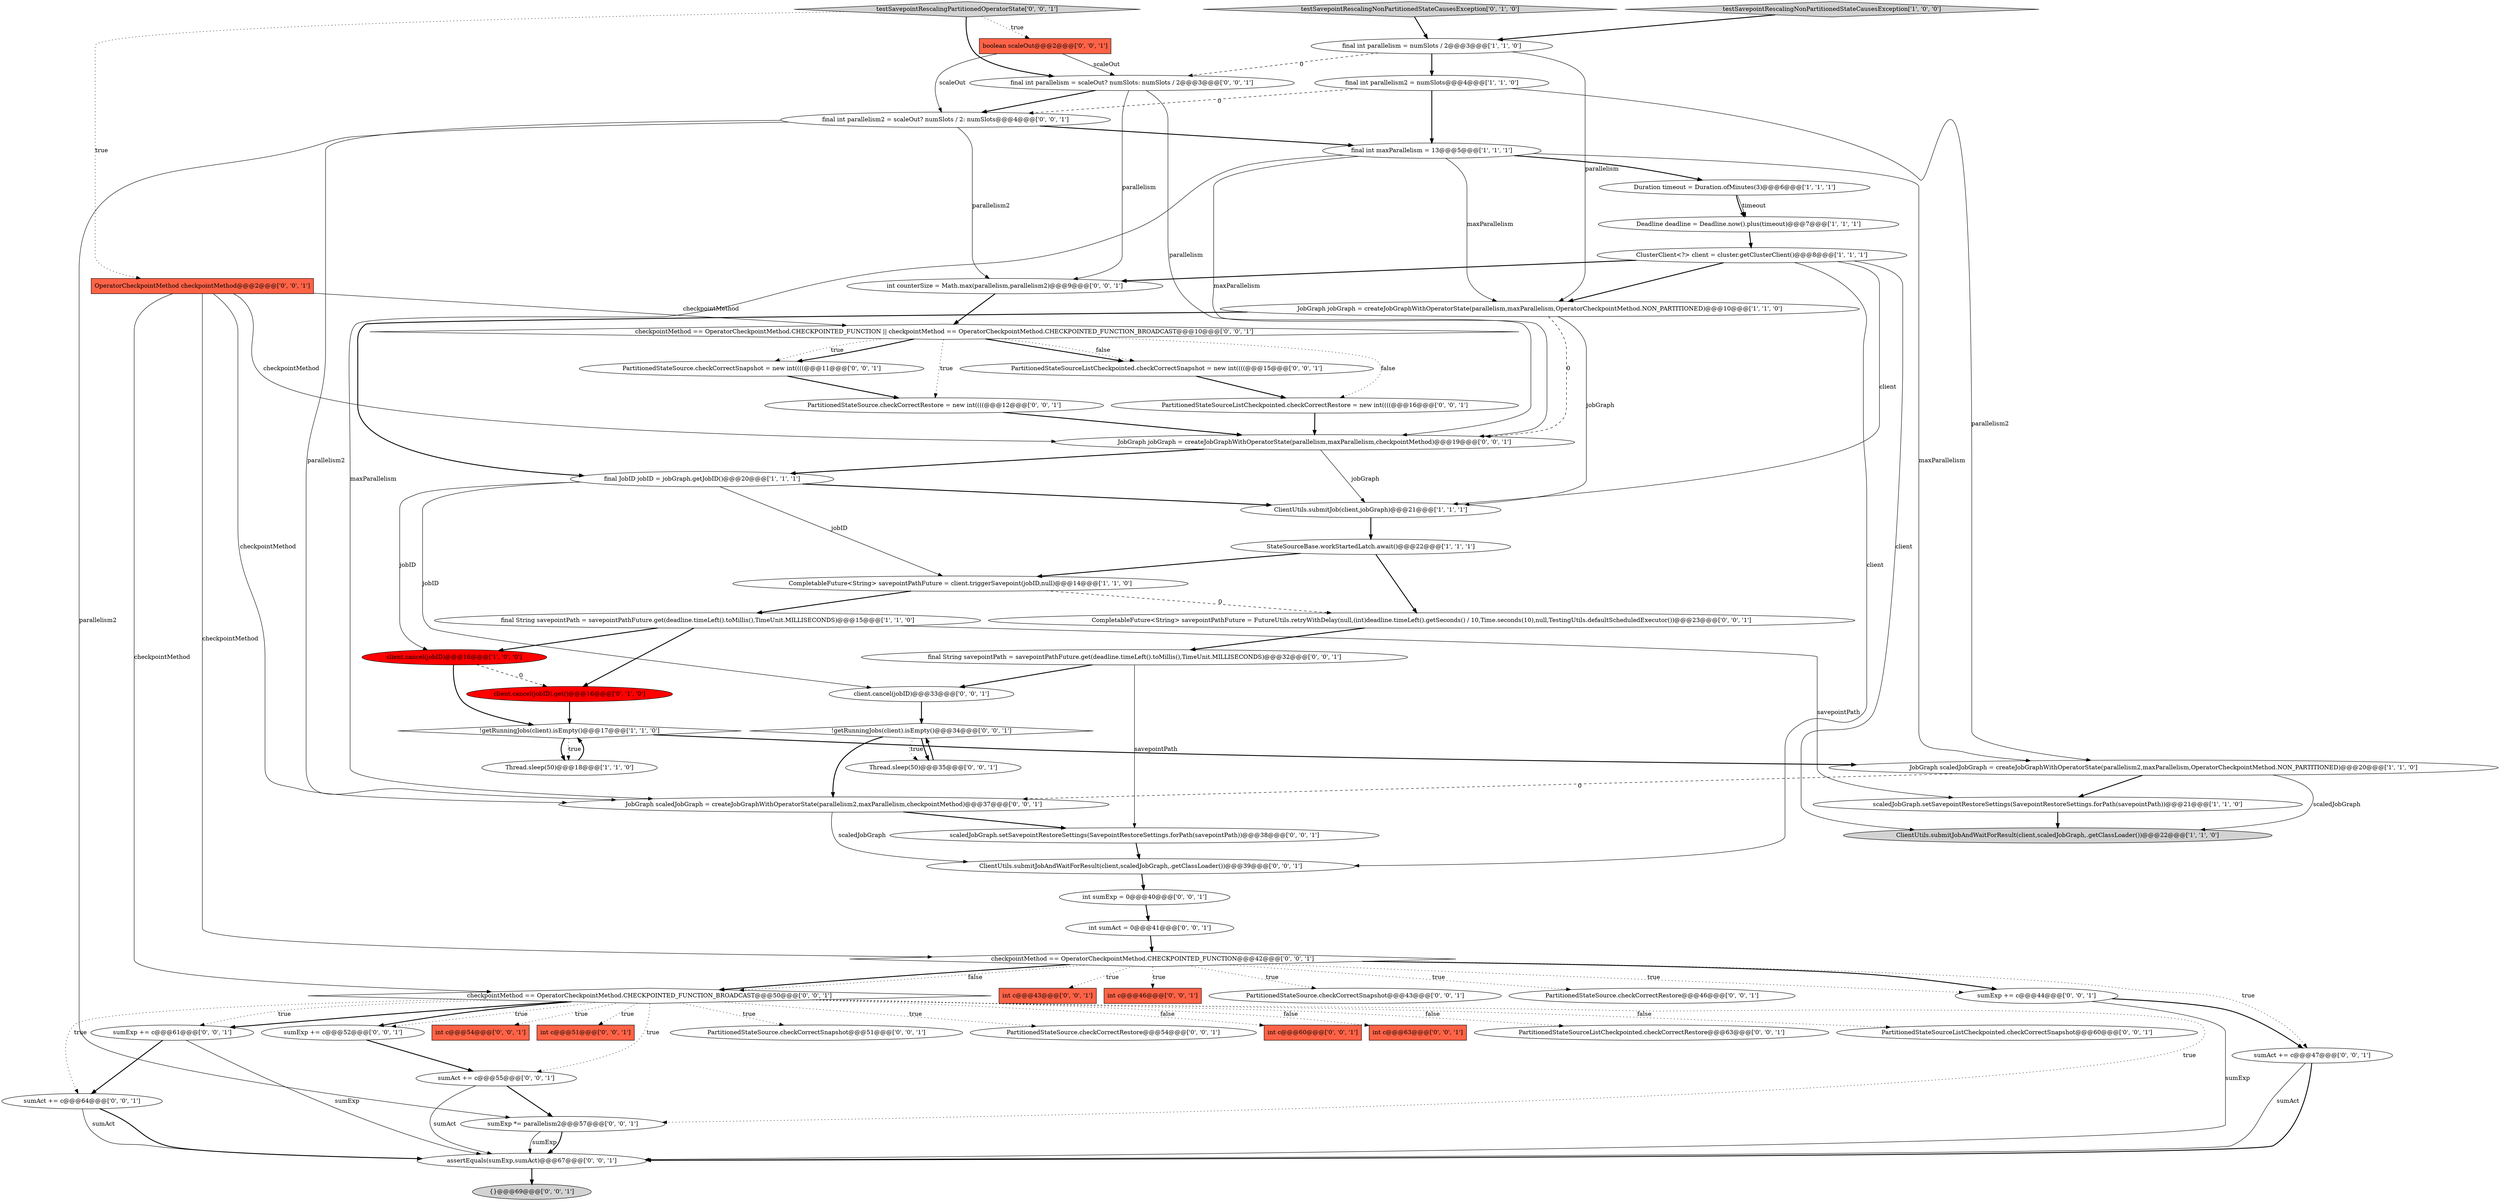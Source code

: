 digraph {
20 [style = filled, label = "client.cancel(jobID).get()@@@16@@@['0', '1', '0']", fillcolor = red, shape = ellipse image = "AAA1AAABBB2BBB"];
1 [style = filled, label = "Duration timeout = Duration.ofMinutes(3)@@@6@@@['1', '1', '1']", fillcolor = white, shape = ellipse image = "AAA0AAABBB1BBB"];
56 [style = filled, label = "PartitionedStateSourceListCheckpointed.checkCorrectSnapshot@@@60@@@['0', '0', '1']", fillcolor = white, shape = ellipse image = "AAA0AAABBB3BBB"];
65 [style = filled, label = "testSavepointRescalingPartitionedOperatorState['0', '0', '1']", fillcolor = lightgray, shape = diamond image = "AAA0AAABBB3BBB"];
61 [style = filled, label = "client.cancel(jobID)@@@33@@@['0', '0', '1']", fillcolor = white, shape = ellipse image = "AAA0AAABBB3BBB"];
15 [style = filled, label = "JobGraph scaledJobGraph = createJobGraphWithOperatorState(parallelism2,maxParallelism,OperatorCheckpointMethod.NON_PARTITIONED)@@@20@@@['1', '1', '0']", fillcolor = white, shape = ellipse image = "AAA0AAABBB1BBB"];
26 [style = filled, label = "{}@@@69@@@['0', '0', '1']", fillcolor = lightgray, shape = ellipse image = "AAA0AAABBB3BBB"];
9 [style = filled, label = "final int parallelism = numSlots / 2@@@3@@@['1', '1', '0']", fillcolor = white, shape = ellipse image = "AAA0AAABBB1BBB"];
28 [style = filled, label = "sumExp += c@@@61@@@['0', '0', '1']", fillcolor = white, shape = ellipse image = "AAA0AAABBB3BBB"];
52 [style = filled, label = "PartitionedStateSourceListCheckpointed.checkCorrectRestore = new int((((@@@16@@@['0', '0', '1']", fillcolor = white, shape = ellipse image = "AAA0AAABBB3BBB"];
21 [style = filled, label = "checkpointMethod == OperatorCheckpointMethod.CHECKPOINTED_FUNCTION@@@42@@@['0', '0', '1']", fillcolor = white, shape = diamond image = "AAA0AAABBB3BBB"];
5 [style = filled, label = "CompletableFuture<String> savepointPathFuture = client.triggerSavepoint(jobID,null)@@@14@@@['1', '1', '0']", fillcolor = white, shape = ellipse image = "AAA0AAABBB1BBB"];
14 [style = filled, label = "!getRunningJobs(client).isEmpty()@@@17@@@['1', '1', '0']", fillcolor = white, shape = diamond image = "AAA0AAABBB1BBB"];
17 [style = filled, label = "scaledJobGraph.setSavepointRestoreSettings(SavepointRestoreSettings.forPath(savepointPath))@@@21@@@['1', '1', '0']", fillcolor = white, shape = ellipse image = "AAA0AAABBB1BBB"];
53 [style = filled, label = "!getRunningJobs(client).isEmpty()@@@34@@@['0', '0', '1']", fillcolor = white, shape = diamond image = "AAA0AAABBB3BBB"];
63 [style = filled, label = "scaledJobGraph.setSavepointRestoreSettings(SavepointRestoreSettings.forPath(savepointPath))@@@38@@@['0', '0', '1']", fillcolor = white, shape = ellipse image = "AAA0AAABBB3BBB"];
48 [style = filled, label = "checkpointMethod == OperatorCheckpointMethod.CHECKPOINTED_FUNCTION_BROADCAST@@@50@@@['0', '0', '1']", fillcolor = white, shape = diamond image = "AAA0AAABBB3BBB"];
13 [style = filled, label = "JobGraph jobGraph = createJobGraphWithOperatorState(parallelism,maxParallelism,OperatorCheckpointMethod.NON_PARTITIONED)@@@10@@@['1', '1', '0']", fillcolor = white, shape = ellipse image = "AAA0AAABBB1BBB"];
40 [style = filled, label = "int c@@@43@@@['0', '0', '1']", fillcolor = tomato, shape = box image = "AAA0AAABBB3BBB"];
37 [style = filled, label = "int c@@@54@@@['0', '0', '1']", fillcolor = tomato, shape = box image = "AAA0AAABBB3BBB"];
60 [style = filled, label = "sumExp += c@@@52@@@['0', '0', '1']", fillcolor = white, shape = ellipse image = "AAA0AAABBB3BBB"];
19 [style = filled, label = "testSavepointRescalingNonPartitionedStateCausesException['0', '1', '0']", fillcolor = lightgray, shape = diamond image = "AAA0AAABBB2BBB"];
38 [style = filled, label = "int counterSize = Math.max(parallelism,parallelism2)@@@9@@@['0', '0', '1']", fillcolor = white, shape = ellipse image = "AAA0AAABBB3BBB"];
49 [style = filled, label = "int c@@@51@@@['0', '0', '1']", fillcolor = tomato, shape = box image = "AAA0AAABBB3BBB"];
32 [style = filled, label = "sumAct += c@@@47@@@['0', '0', '1']", fillcolor = white, shape = ellipse image = "AAA0AAABBB3BBB"];
24 [style = filled, label = "PartitionedStateSourceListCheckpointed.checkCorrectSnapshot = new int((((@@@15@@@['0', '0', '1']", fillcolor = white, shape = ellipse image = "AAA0AAABBB3BBB"];
23 [style = filled, label = "JobGraph scaledJobGraph = createJobGraphWithOperatorState(parallelism2,maxParallelism,checkpointMethod)@@@37@@@['0', '0', '1']", fillcolor = white, shape = ellipse image = "AAA0AAABBB3BBB"];
55 [style = filled, label = "PartitionedStateSource.checkCorrectSnapshot@@@51@@@['0', '0', '1']", fillcolor = white, shape = ellipse image = "AAA0AAABBB3BBB"];
27 [style = filled, label = "sumAct += c@@@64@@@['0', '0', '1']", fillcolor = white, shape = ellipse image = "AAA0AAABBB3BBB"];
44 [style = filled, label = "final int parallelism2 = scaleOut? numSlots / 2: numSlots@@@4@@@['0', '0', '1']", fillcolor = white, shape = ellipse image = "AAA0AAABBB3BBB"];
57 [style = filled, label = "checkpointMethod == OperatorCheckpointMethod.CHECKPOINTED_FUNCTION || checkpointMethod == OperatorCheckpointMethod.CHECKPOINTED_FUNCTION_BROADCAST@@@10@@@['0', '0', '1']", fillcolor = white, shape = diamond image = "AAA0AAABBB3BBB"];
7 [style = filled, label = "testSavepointRescalingNonPartitionedStateCausesException['1', '0', '0']", fillcolor = lightgray, shape = diamond image = "AAA0AAABBB1BBB"];
10 [style = filled, label = "final int maxParallelism = 13@@@5@@@['1', '1', '1']", fillcolor = white, shape = ellipse image = "AAA0AAABBB1BBB"];
36 [style = filled, label = "PartitionedStateSource.checkCorrectSnapshot = new int((((@@@11@@@['0', '0', '1']", fillcolor = white, shape = ellipse image = "AAA0AAABBB3BBB"];
45 [style = filled, label = "assertEquals(sumExp,sumAct)@@@67@@@['0', '0', '1']", fillcolor = white, shape = ellipse image = "AAA0AAABBB3BBB"];
22 [style = filled, label = "PartitionedStateSource.checkCorrectRestore@@@54@@@['0', '0', '1']", fillcolor = white, shape = ellipse image = "AAA0AAABBB3BBB"];
12 [style = filled, label = "StateSourceBase.workStartedLatch.await()@@@22@@@['1', '1', '1']", fillcolor = white, shape = ellipse image = "AAA0AAABBB1BBB"];
39 [style = filled, label = "CompletableFuture<String> savepointPathFuture = FutureUtils.retryWithDelay(null,(int)deadline.timeLeft().getSeconds() / 10,Time.seconds(10),null,TestingUtils.defaultScheduledExecutor())@@@23@@@['0', '0', '1']", fillcolor = white, shape = ellipse image = "AAA0AAABBB3BBB"];
62 [style = filled, label = "int c@@@46@@@['0', '0', '1']", fillcolor = tomato, shape = box image = "AAA0AAABBB3BBB"];
47 [style = filled, label = "OperatorCheckpointMethod checkpointMethod@@@2@@@['0', '0', '1']", fillcolor = tomato, shape = box image = "AAA0AAABBB3BBB"];
58 [style = filled, label = "sumExp *= parallelism2@@@57@@@['0', '0', '1']", fillcolor = white, shape = ellipse image = "AAA0AAABBB3BBB"];
25 [style = filled, label = "int c@@@60@@@['0', '0', '1']", fillcolor = tomato, shape = box image = "AAA0AAABBB3BBB"];
3 [style = filled, label = "final int parallelism2 = numSlots@@@4@@@['1', '1', '0']", fillcolor = white, shape = ellipse image = "AAA0AAABBB1BBB"];
0 [style = filled, label = "Deadline deadline = Deadline.now().plus(timeout)@@@7@@@['1', '1', '1']", fillcolor = white, shape = ellipse image = "AAA0AAABBB1BBB"];
8 [style = filled, label = "Thread.sleep(50)@@@18@@@['1', '1', '0']", fillcolor = white, shape = ellipse image = "AAA0AAABBB1BBB"];
42 [style = filled, label = "JobGraph jobGraph = createJobGraphWithOperatorState(parallelism,maxParallelism,checkpointMethod)@@@19@@@['0', '0', '1']", fillcolor = white, shape = ellipse image = "AAA0AAABBB3BBB"];
33 [style = filled, label = "PartitionedStateSource.checkCorrectRestore = new int((((@@@12@@@['0', '0', '1']", fillcolor = white, shape = ellipse image = "AAA0AAABBB3BBB"];
46 [style = filled, label = "PartitionedStateSource.checkCorrectSnapshot@@@43@@@['0', '0', '1']", fillcolor = white, shape = ellipse image = "AAA0AAABBB3BBB"];
41 [style = filled, label = "sumAct += c@@@55@@@['0', '0', '1']", fillcolor = white, shape = ellipse image = "AAA0AAABBB3BBB"];
54 [style = filled, label = "int sumExp = 0@@@40@@@['0', '0', '1']", fillcolor = white, shape = ellipse image = "AAA0AAABBB3BBB"];
30 [style = filled, label = "ClientUtils.submitJobAndWaitForResult(client,scaledJobGraph,.getClassLoader())@@@39@@@['0', '0', '1']", fillcolor = white, shape = ellipse image = "AAA0AAABBB3BBB"];
50 [style = filled, label = "boolean scaleOut@@@2@@@['0', '0', '1']", fillcolor = tomato, shape = box image = "AAA0AAABBB3BBB"];
64 [style = filled, label = "Thread.sleep(50)@@@35@@@['0', '0', '1']", fillcolor = white, shape = ellipse image = "AAA0AAABBB3BBB"];
2 [style = filled, label = "final JobID jobID = jobGraph.getJobID()@@@20@@@['1', '1', '1']", fillcolor = white, shape = ellipse image = "AAA0AAABBB1BBB"];
4 [style = filled, label = "ClusterClient<?> client = cluster.getClusterClient()@@@8@@@['1', '1', '1']", fillcolor = white, shape = ellipse image = "AAA0AAABBB1BBB"];
16 [style = filled, label = "ClientUtils.submitJob(client,jobGraph)@@@21@@@['1', '1', '1']", fillcolor = white, shape = ellipse image = "AAA0AAABBB1BBB"];
31 [style = filled, label = "sumExp += c@@@44@@@['0', '0', '1']", fillcolor = white, shape = ellipse image = "AAA0AAABBB3BBB"];
34 [style = filled, label = "int c@@@63@@@['0', '0', '1']", fillcolor = tomato, shape = box image = "AAA0AAABBB3BBB"];
6 [style = filled, label = "ClientUtils.submitJobAndWaitForResult(client,scaledJobGraph,.getClassLoader())@@@22@@@['1', '1', '0']", fillcolor = lightgray, shape = ellipse image = "AAA0AAABBB1BBB"];
35 [style = filled, label = "PartitionedStateSourceListCheckpointed.checkCorrectRestore@@@63@@@['0', '0', '1']", fillcolor = white, shape = ellipse image = "AAA0AAABBB3BBB"];
43 [style = filled, label = "final String savepointPath = savepointPathFuture.get(deadline.timeLeft().toMillis(),TimeUnit.MILLISECONDS)@@@32@@@['0', '0', '1']", fillcolor = white, shape = ellipse image = "AAA0AAABBB3BBB"];
51 [style = filled, label = "int sumAct = 0@@@41@@@['0', '0', '1']", fillcolor = white, shape = ellipse image = "AAA0AAABBB3BBB"];
59 [style = filled, label = "final int parallelism = scaleOut? numSlots: numSlots / 2@@@3@@@['0', '0', '1']", fillcolor = white, shape = ellipse image = "AAA0AAABBB3BBB"];
29 [style = filled, label = "PartitionedStateSource.checkCorrectRestore@@@46@@@['0', '0', '1']", fillcolor = white, shape = ellipse image = "AAA0AAABBB3BBB"];
11 [style = filled, label = "client.cancel(jobID)@@@16@@@['1', '0', '0']", fillcolor = red, shape = ellipse image = "AAA1AAABBB1BBB"];
18 [style = filled, label = "final String savepointPath = savepointPathFuture.get(deadline.timeLeft().toMillis(),TimeUnit.MILLISECONDS)@@@15@@@['1', '1', '0']", fillcolor = white, shape = ellipse image = "AAA0AAABBB1BBB"];
11->20 [style = dashed, label="0"];
12->5 [style = bold, label=""];
11->14 [style = bold, label=""];
4->6 [style = solid, label="client"];
4->16 [style = solid, label="client"];
10->15 [style = solid, label="maxParallelism"];
21->48 [style = bold, label=""];
64->53 [style = bold, label=""];
36->33 [style = bold, label=""];
15->6 [style = solid, label="scaledJobGraph"];
7->9 [style = bold, label=""];
15->17 [style = bold, label=""];
21->31 [style = bold, label=""];
4->30 [style = solid, label="client"];
50->44 [style = solid, label="scaleOut"];
19->9 [style = bold, label=""];
33->42 [style = bold, label=""];
65->50 [style = dotted, label="true"];
27->45 [style = bold, label=""];
50->59 [style = solid, label="scaleOut"];
41->58 [style = bold, label=""];
3->15 [style = solid, label="parallelism2"];
2->16 [style = bold, label=""];
13->42 [style = dashed, label="0"];
9->59 [style = dashed, label="0"];
4->38 [style = bold, label=""];
42->2 [style = bold, label=""];
57->36 [style = dotted, label="true"];
48->55 [style = dotted, label="true"];
42->16 [style = solid, label="jobGraph"];
21->29 [style = dotted, label="true"];
18->11 [style = bold, label=""];
51->21 [style = bold, label=""];
57->33 [style = dotted, label="true"];
48->28 [style = dotted, label="true"];
53->64 [style = dotted, label="true"];
20->14 [style = bold, label=""];
21->32 [style = dotted, label="true"];
5->39 [style = dashed, label="0"];
1->0 [style = bold, label=""];
60->41 [style = bold, label=""];
23->30 [style = solid, label="scaledJobGraph"];
57->24 [style = bold, label=""];
38->57 [style = bold, label=""];
3->10 [style = bold, label=""];
18->20 [style = bold, label=""];
52->42 [style = bold, label=""];
21->31 [style = dotted, label="true"];
41->45 [style = solid, label="sumAct"];
21->40 [style = dotted, label="true"];
44->38 [style = solid, label="parallelism2"];
48->60 [style = dotted, label="true"];
47->42 [style = solid, label="checkpointMethod"];
14->15 [style = bold, label=""];
14->8 [style = bold, label=""];
2->61 [style = solid, label="jobID"];
21->48 [style = dotted, label="false"];
59->44 [style = bold, label=""];
48->28 [style = bold, label=""];
53->64 [style = bold, label=""];
10->1 [style = bold, label=""];
44->23 [style = solid, label="parallelism2"];
48->41 [style = dotted, label="true"];
48->34 [style = dotted, label="false"];
17->6 [style = bold, label=""];
27->45 [style = solid, label="sumAct"];
21->46 [style = dotted, label="true"];
31->32 [style = bold, label=""];
4->13 [style = bold, label=""];
28->45 [style = solid, label="sumExp"];
48->27 [style = dotted, label="true"];
8->14 [style = bold, label=""];
5->18 [style = bold, label=""];
9->13 [style = solid, label="parallelism"];
48->58 [style = dotted, label="true"];
65->47 [style = dotted, label="true"];
43->61 [style = bold, label=""];
10->13 [style = solid, label="maxParallelism"];
47->48 [style = solid, label="checkpointMethod"];
48->35 [style = dotted, label="false"];
44->58 [style = solid, label="parallelism2"];
30->54 [style = bold, label=""];
23->63 [style = bold, label=""];
14->8 [style = dotted, label="true"];
9->3 [style = bold, label=""];
18->17 [style = solid, label="savepointPath"];
53->23 [style = bold, label=""];
12->39 [style = bold, label=""];
10->42 [style = solid, label="maxParallelism"];
59->38 [style = solid, label="parallelism"];
10->23 [style = solid, label="maxParallelism"];
13->2 [style = bold, label=""];
48->37 [style = dotted, label="true"];
54->51 [style = bold, label=""];
32->45 [style = bold, label=""];
13->16 [style = solid, label="jobGraph"];
47->23 [style = solid, label="checkpointMethod"];
58->45 [style = solid, label="sumExp"];
15->23 [style = dashed, label="0"];
31->45 [style = solid, label="sumExp"];
32->45 [style = solid, label="sumAct"];
39->43 [style = bold, label=""];
44->10 [style = bold, label=""];
3->44 [style = dashed, label="0"];
48->60 [style = bold, label=""];
48->49 [style = dotted, label="true"];
59->42 [style = solid, label="parallelism"];
63->30 [style = bold, label=""];
43->63 [style = solid, label="savepointPath"];
2->11 [style = solid, label="jobID"];
47->57 [style = solid, label="checkpointMethod"];
1->0 [style = solid, label="timeout"];
57->52 [style = dotted, label="false"];
47->21 [style = solid, label="checkpointMethod"];
61->53 [style = bold, label=""];
0->4 [style = bold, label=""];
58->45 [style = bold, label=""];
57->36 [style = bold, label=""];
65->59 [style = bold, label=""];
24->52 [style = bold, label=""];
48->56 [style = dotted, label="false"];
45->26 [style = bold, label=""];
28->27 [style = bold, label=""];
57->24 [style = dotted, label="false"];
21->62 [style = dotted, label="true"];
48->22 [style = dotted, label="true"];
2->5 [style = solid, label="jobID"];
16->12 [style = bold, label=""];
48->25 [style = dotted, label="false"];
}
